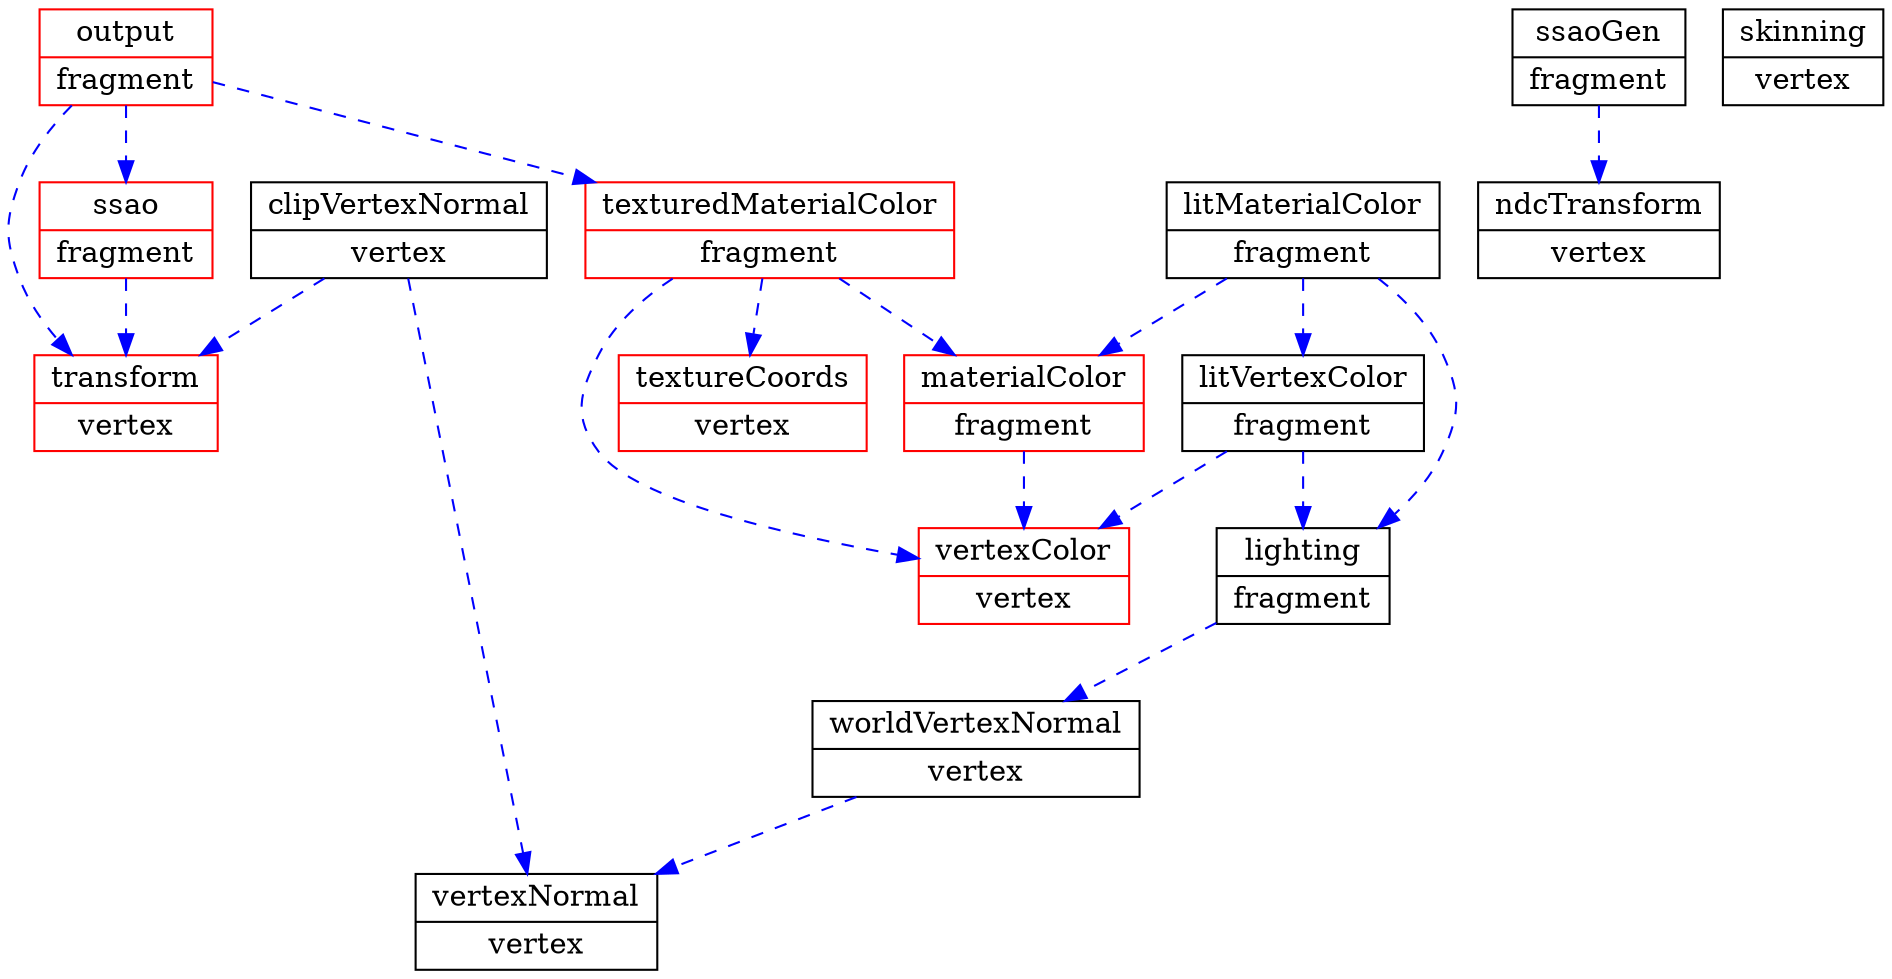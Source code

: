 digraph {
	node [shape=record]
	transform [label="{transform|vertex}" color=red]
	ndcTransform [label="{ndcTransform|vertex}" color=black]
	skinning [label="{skinning|vertex}" color=black]
	vertexColor [label="{vertexColor|vertex}" color=red]
	textureCoords [label="{textureCoords|vertex}" color=red]
	vertexNormal [label="{vertexNormal|vertex}" color=black]
	worldVertexNormal [label="{worldVertexNormal|vertex}" color=black]
	worldVertexNormal -> vertexNormal [color=blue style=dashed]
	clipVertexNormal [label="{clipVertexNormal|vertex}" color=black]
	clipVertexNormal -> vertexNormal [color=blue style=dashed]
	clipVertexNormal -> transform [color=blue style=dashed]
	materialColor [label="{materialColor|fragment}" color=red]
	materialColor -> vertexColor [color=blue style=dashed]
	texturedMaterialColor [label="{texturedMaterialColor|fragment}" color=red]
	texturedMaterialColor -> vertexColor [color=blue style=dashed]
	texturedMaterialColor -> materialColor [color=blue style=dashed]
	texturedMaterialColor -> textureCoords [color=blue style=dashed]
	lighting [label="{lighting|fragment}" color=black]
	lighting -> worldVertexNormal [color=blue style=dashed]
	litVertexColor [label="{litVertexColor|fragment}" color=black]
	litVertexColor -> vertexColor [color=blue style=dashed]
	litVertexColor -> lighting [color=blue style=dashed]
	litMaterialColor [label="{litMaterialColor|fragment}" color=black]
	litMaterialColor -> materialColor [color=blue style=dashed]
	litMaterialColor -> lighting [color=blue style=dashed]
	litMaterialColor -> litVertexColor [color=blue style=dashed]
	ssaoGen [label="{ssaoGen|fragment}" color=black]
	ssaoGen -> ndcTransform [color=blue style=dashed]
	ssao [label="{ssao|fragment}" color=red]
	ssao -> transform [color=blue style=dashed]
	output [label="{output|fragment}" color=red]
	output -> transform [color=blue style=dashed]
	output -> ssao [color=blue style=dashed]
	output -> texturedMaterialColor [color=blue style=dashed]
}
